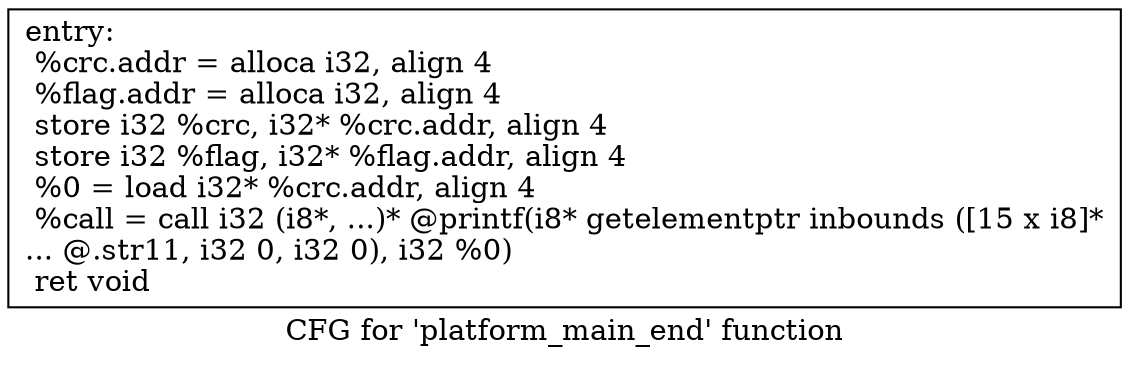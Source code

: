 digraph "CFG for 'platform_main_end' function" {
	label="CFG for 'platform_main_end' function";

	Node0x9c85d08 [shape=record,label="{entry:\l  %crc.addr = alloca i32, align 4\l  %flag.addr = alloca i32, align 4\l  store i32 %crc, i32* %crc.addr, align 4\l  store i32 %flag, i32* %flag.addr, align 4\l  %0 = load i32* %crc.addr, align 4\l  %call = call i32 (i8*, ...)* @printf(i8* getelementptr inbounds ([15 x i8]*\l... @.str11, i32 0, i32 0), i32 %0)\l  ret void\l}"];
}
